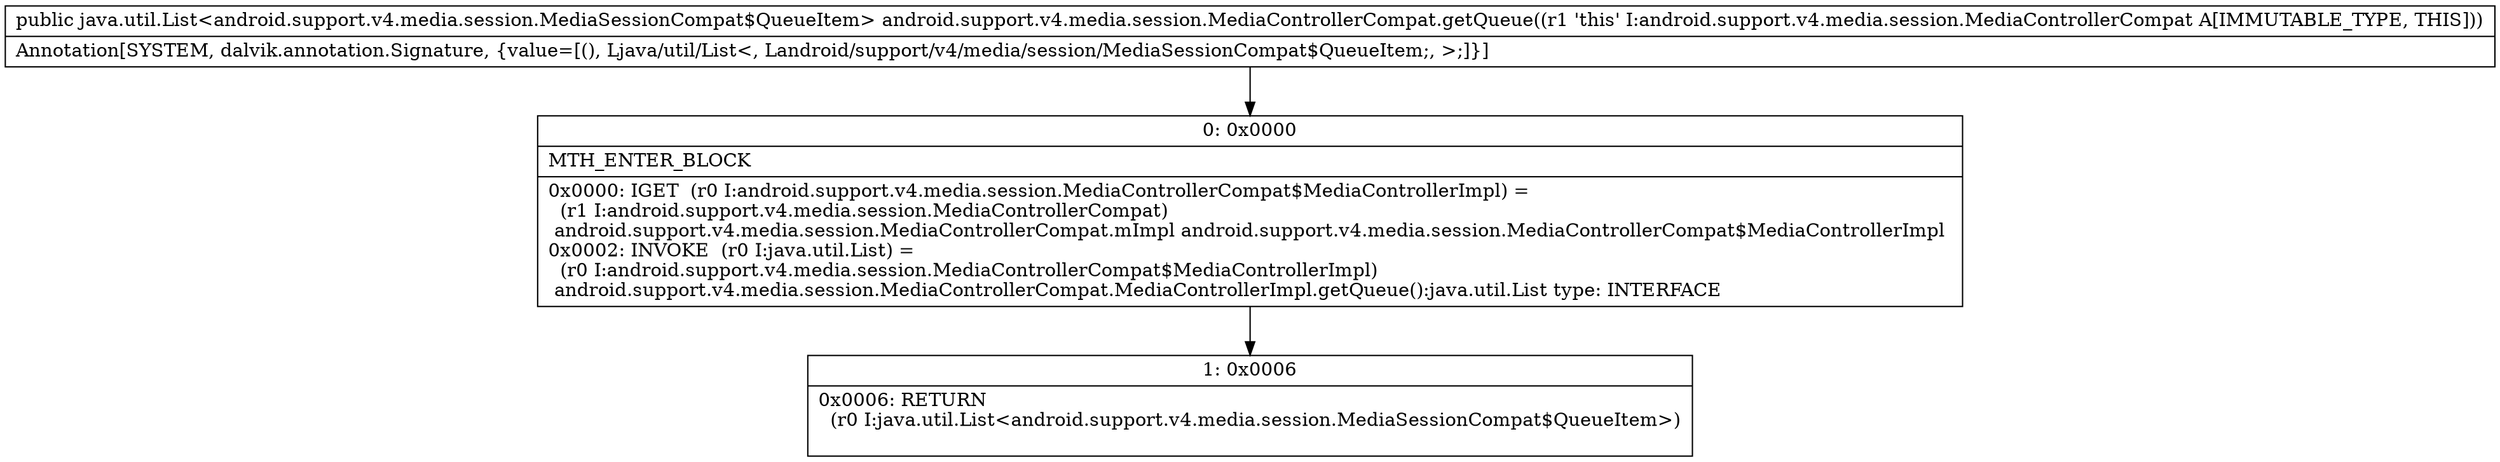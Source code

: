 digraph "CFG forandroid.support.v4.media.session.MediaControllerCompat.getQueue()Ljava\/util\/List;" {
Node_0 [shape=record,label="{0\:\ 0x0000|MTH_ENTER_BLOCK\l|0x0000: IGET  (r0 I:android.support.v4.media.session.MediaControllerCompat$MediaControllerImpl) = \l  (r1 I:android.support.v4.media.session.MediaControllerCompat)\l android.support.v4.media.session.MediaControllerCompat.mImpl android.support.v4.media.session.MediaControllerCompat$MediaControllerImpl \l0x0002: INVOKE  (r0 I:java.util.List) = \l  (r0 I:android.support.v4.media.session.MediaControllerCompat$MediaControllerImpl)\l android.support.v4.media.session.MediaControllerCompat.MediaControllerImpl.getQueue():java.util.List type: INTERFACE \l}"];
Node_1 [shape=record,label="{1\:\ 0x0006|0x0006: RETURN  \l  (r0 I:java.util.List\<android.support.v4.media.session.MediaSessionCompat$QueueItem\>)\l \l}"];
MethodNode[shape=record,label="{public java.util.List\<android.support.v4.media.session.MediaSessionCompat$QueueItem\> android.support.v4.media.session.MediaControllerCompat.getQueue((r1 'this' I:android.support.v4.media.session.MediaControllerCompat A[IMMUTABLE_TYPE, THIS]))  | Annotation[SYSTEM, dalvik.annotation.Signature, \{value=[(), Ljava\/util\/List\<, Landroid\/support\/v4\/media\/session\/MediaSessionCompat$QueueItem;, \>;]\}]\l}"];
MethodNode -> Node_0;
Node_0 -> Node_1;
}

